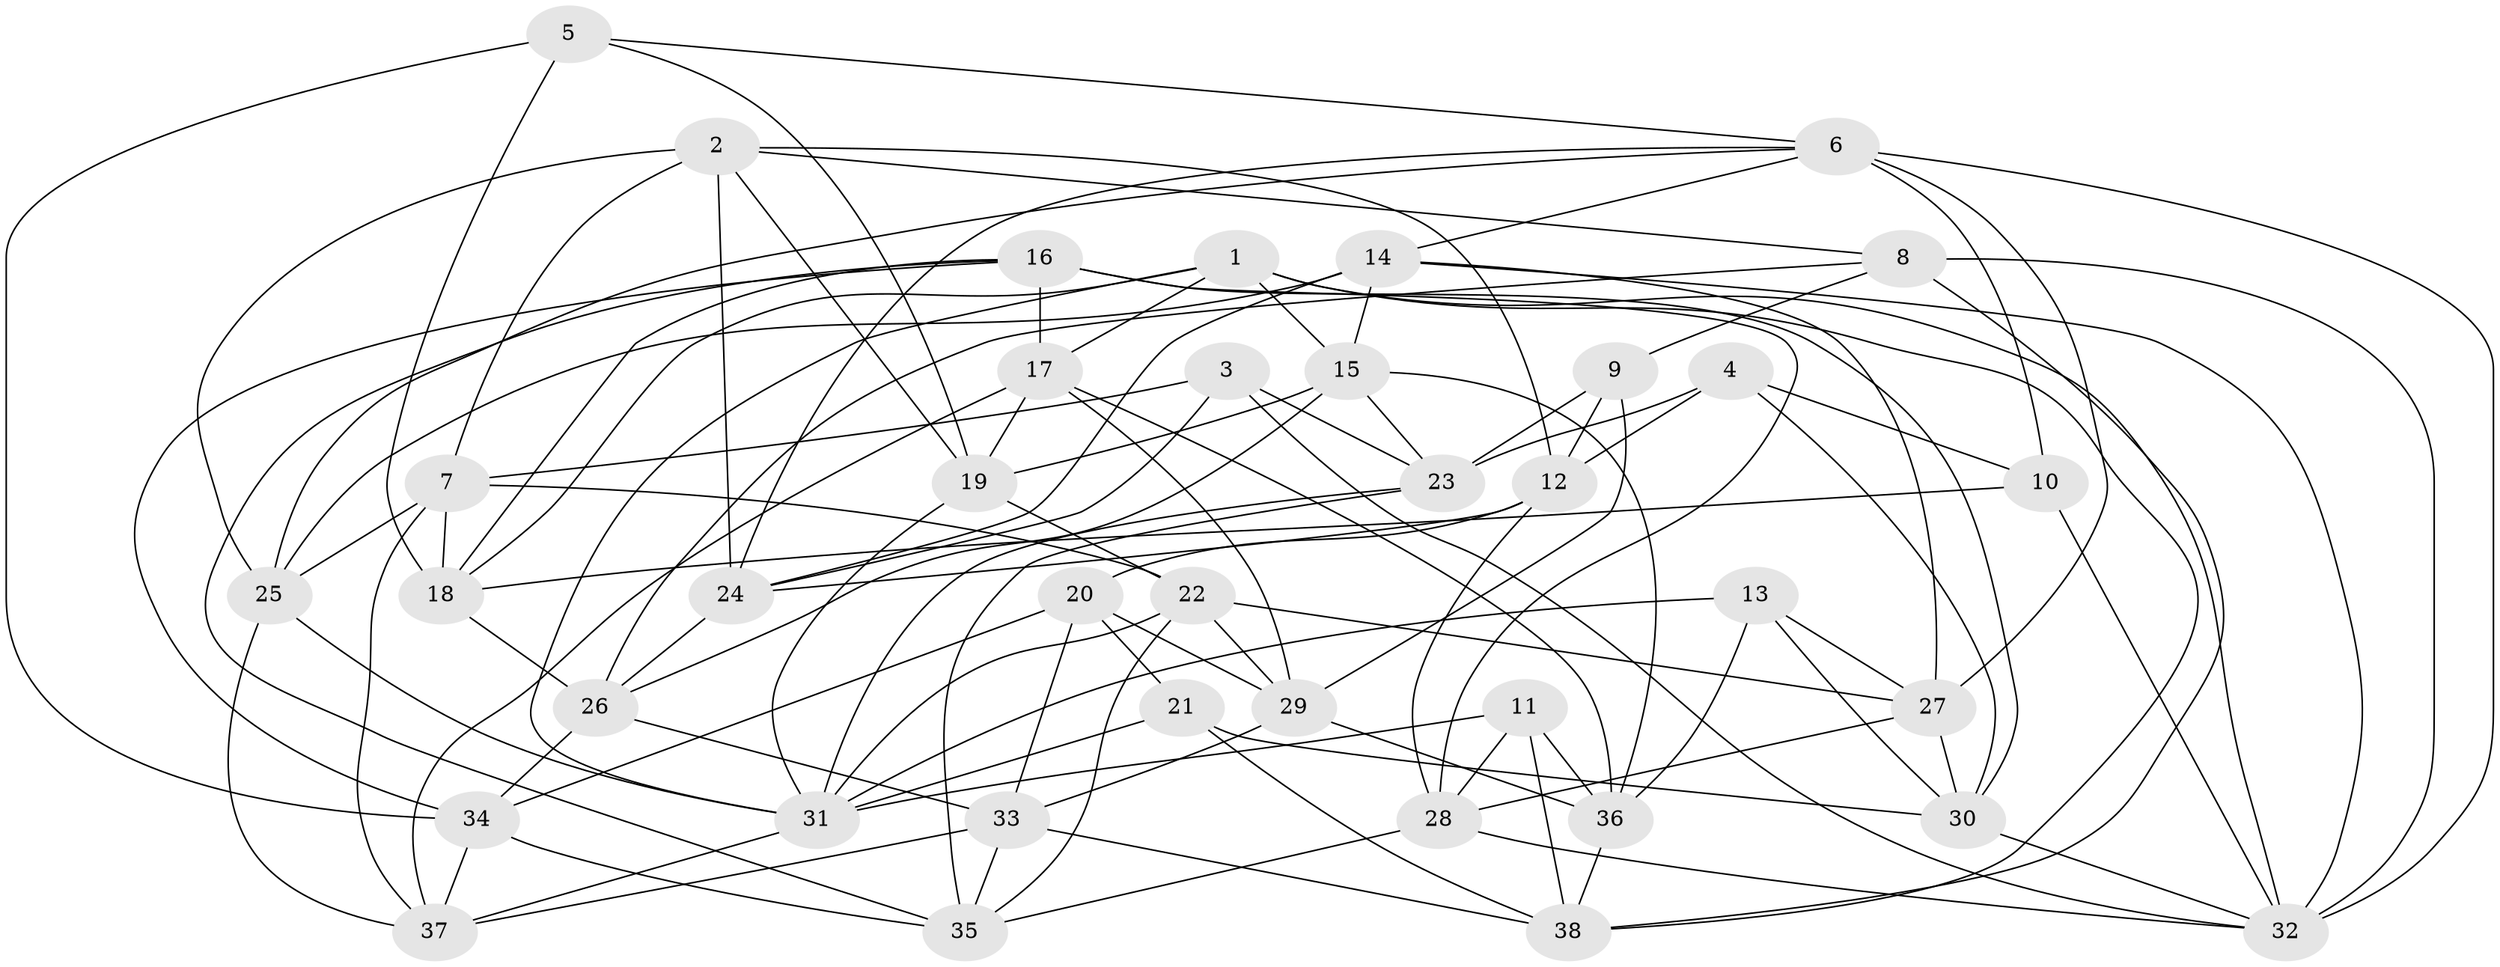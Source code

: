 // original degree distribution, {4: 1.0}
// Generated by graph-tools (version 1.1) at 2025/26/03/09/25 03:26:59]
// undirected, 38 vertices, 108 edges
graph export_dot {
graph [start="1"]
  node [color=gray90,style=filled];
  1;
  2;
  3;
  4;
  5;
  6;
  7;
  8;
  9;
  10;
  11;
  12;
  13;
  14;
  15;
  16;
  17;
  18;
  19;
  20;
  21;
  22;
  23;
  24;
  25;
  26;
  27;
  28;
  29;
  30;
  31;
  32;
  33;
  34;
  35;
  36;
  37;
  38;
  1 -- 15 [weight=1.0];
  1 -- 17 [weight=1.0];
  1 -- 18 [weight=1.0];
  1 -- 31 [weight=1.0];
  1 -- 32 [weight=1.0];
  1 -- 38 [weight=1.0];
  2 -- 7 [weight=1.0];
  2 -- 8 [weight=1.0];
  2 -- 12 [weight=1.0];
  2 -- 19 [weight=1.0];
  2 -- 24 [weight=1.0];
  2 -- 25 [weight=1.0];
  3 -- 7 [weight=1.0];
  3 -- 23 [weight=1.0];
  3 -- 24 [weight=1.0];
  3 -- 32 [weight=1.0];
  4 -- 10 [weight=1.0];
  4 -- 12 [weight=1.0];
  4 -- 23 [weight=1.0];
  4 -- 30 [weight=1.0];
  5 -- 6 [weight=1.0];
  5 -- 18 [weight=1.0];
  5 -- 19 [weight=1.0];
  5 -- 34 [weight=1.0];
  6 -- 10 [weight=2.0];
  6 -- 14 [weight=1.0];
  6 -- 24 [weight=1.0];
  6 -- 25 [weight=1.0];
  6 -- 27 [weight=1.0];
  6 -- 32 [weight=1.0];
  7 -- 18 [weight=1.0];
  7 -- 22 [weight=1.0];
  7 -- 25 [weight=1.0];
  7 -- 37 [weight=1.0];
  8 -- 9 [weight=1.0];
  8 -- 26 [weight=1.0];
  8 -- 32 [weight=2.0];
  8 -- 38 [weight=1.0];
  9 -- 12 [weight=1.0];
  9 -- 23 [weight=1.0];
  9 -- 29 [weight=1.0];
  10 -- 18 [weight=1.0];
  10 -- 32 [weight=2.0];
  11 -- 28 [weight=1.0];
  11 -- 31 [weight=1.0];
  11 -- 36 [weight=1.0];
  11 -- 38 [weight=1.0];
  12 -- 20 [weight=1.0];
  12 -- 24 [weight=1.0];
  12 -- 28 [weight=1.0];
  13 -- 27 [weight=1.0];
  13 -- 30 [weight=1.0];
  13 -- 31 [weight=1.0];
  13 -- 36 [weight=1.0];
  14 -- 15 [weight=1.0];
  14 -- 24 [weight=1.0];
  14 -- 25 [weight=1.0];
  14 -- 27 [weight=1.0];
  14 -- 32 [weight=1.0];
  15 -- 19 [weight=1.0];
  15 -- 23 [weight=1.0];
  15 -- 26 [weight=1.0];
  15 -- 36 [weight=1.0];
  16 -- 17 [weight=1.0];
  16 -- 18 [weight=1.0];
  16 -- 28 [weight=1.0];
  16 -- 30 [weight=1.0];
  16 -- 34 [weight=1.0];
  16 -- 35 [weight=1.0];
  17 -- 19 [weight=1.0];
  17 -- 29 [weight=1.0];
  17 -- 36 [weight=1.0];
  17 -- 37 [weight=1.0];
  18 -- 26 [weight=1.0];
  19 -- 22 [weight=1.0];
  19 -- 31 [weight=1.0];
  20 -- 21 [weight=2.0];
  20 -- 29 [weight=1.0];
  20 -- 33 [weight=1.0];
  20 -- 34 [weight=1.0];
  21 -- 30 [weight=1.0];
  21 -- 31 [weight=2.0];
  21 -- 38 [weight=1.0];
  22 -- 27 [weight=1.0];
  22 -- 29 [weight=1.0];
  22 -- 31 [weight=1.0];
  22 -- 35 [weight=1.0];
  23 -- 31 [weight=1.0];
  23 -- 35 [weight=1.0];
  24 -- 26 [weight=1.0];
  25 -- 31 [weight=1.0];
  25 -- 37 [weight=1.0];
  26 -- 33 [weight=1.0];
  26 -- 34 [weight=1.0];
  27 -- 28 [weight=1.0];
  27 -- 30 [weight=1.0];
  28 -- 32 [weight=1.0];
  28 -- 35 [weight=1.0];
  29 -- 33 [weight=1.0];
  29 -- 36 [weight=1.0];
  30 -- 32 [weight=1.0];
  31 -- 37 [weight=1.0];
  33 -- 35 [weight=1.0];
  33 -- 37 [weight=1.0];
  33 -- 38 [weight=1.0];
  34 -- 35 [weight=1.0];
  34 -- 37 [weight=1.0];
  36 -- 38 [weight=1.0];
}
